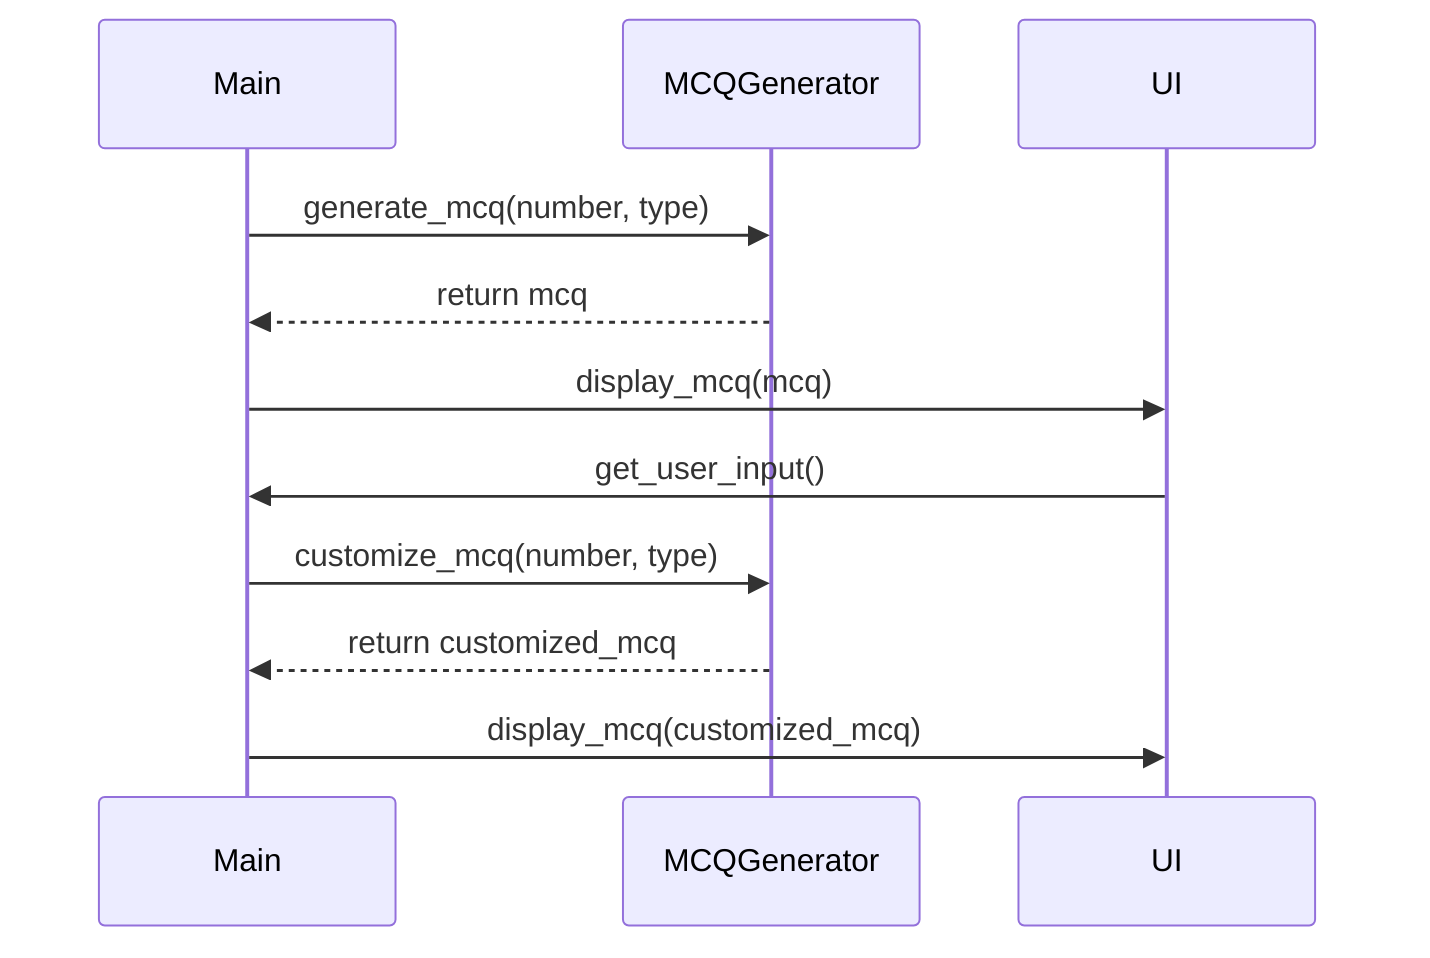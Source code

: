sequenceDiagram
    participant M as Main
    participant MG as MCQGenerator
    participant UI as UI
    M->>MG: generate_mcq(number, type)
    MG-->>M: return mcq
    M->>UI: display_mcq(mcq)
    UI->>M: get_user_input()
    M->>MG: customize_mcq(number, type)
    MG-->>M: return customized_mcq
    M->>UI: display_mcq(customized_mcq)